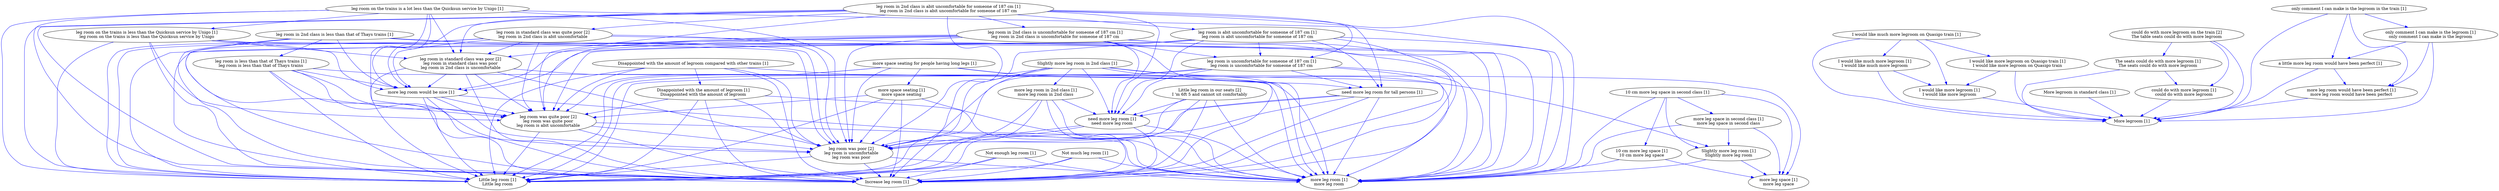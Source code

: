 digraph collapsedGraph {
"Little leg room in our seats [2]\nI 'm 6ft 5 and cannot sit comfortably""leg room was quite poor [2]\nleg room was quite poor\nleg room is abit uncomfortable""leg room was poor [2]\nleg room is uncomfortable\nleg room was poor""leg room in standard class was quite poor [2]\nleg room in 2nd class is abit uncomfortable""could do with more legroom on the train [2]\nThe table seats could do with more legroom""leg room in standard class was poor [2]\nleg room in standard class was poor\nleg room in 2nd class is uncomfortable""10 cm more leg space in second class [1]""more leg space in second class [1]\nmore leg space in second class""more leg space [1]\nmore leg space""10 cm more leg space [1]\n10 cm more leg space""Disappointed with the amount of legroom compared with other trains [1]""Disappointed with the amount of legroom [1]\nDisappointed with the amount of legroom""I would like much more legroom on Quasigo train [1]""I would like more legroom on Quasigo train [1]\nI would like more legroom on Quasigo train""I would like more legroom [1]\nI would like more legroom""I would like much more legroom [1]\nI would like much more legroom""Increase leg room [1]""Little leg room [1]\nLittle leg room""More legroom [1]""More legroom in standard class [1]""Not enough leg room [1]""Not much leg room [1]""Slightly more leg room in 2nd class [1]""more leg room in 2nd class [1]\nmore leg room in 2nd class""more leg room [1]\nmore leg room""Slightly more leg room [1]\nSlightly more leg room""The seats could do with more legroom [1]\nThe seats could do with more legroom""a little more leg room would have been perfect [1]""more leg room would have been perfect [1]\nmore leg room would have been perfect""could do with more legroom [1]\ncould do with more legroom""leg room in 2nd class is abit uncomfortable for someone of 187 cm [1]\nleg room in 2nd class is abit uncomfortable for someone of 187 cm""leg room is abit uncomfortable for someone of 187 cm [1]\nleg room is abit uncomfortable for someone of 187 cm""leg room is uncomfortable for someone of 187 cm [1]\nleg room is uncomfortable for someone of 187 cm""leg room in 2nd class is uncomfortable for someone of 187 cm [1]\nleg room in 2nd class is uncomfortable for someone of 187 cm""leg room in 2nd class is less than that of Thays trains [1]""leg room is less than that of Thays trains [1]\nleg room is less than that of Thays trains""leg room on the trains is a lot less than the Quicksun service by Unigo [1]""leg room on the trains is less than the Quicksun service by Unigo [1]\nleg room on the trains is less than the Quicksun service by Unigo""more leg room would be nice [1]""more space seating for people having long legs [1]""more space seating [1]\nmore space seating""need more leg room for tall persons [1]""need more leg room [1]\nneed more leg room""only comment I can make is the legroom in the train [1]""only comment I can make is the legroom [1]\nonly comment I can make is the legroom""Slightly more leg room [1]\nSlightly more leg room" -> "more leg space [1]\nmore leg space" [color=blue]
"leg room in standard class was poor [2]\nleg room in standard class was poor\nleg room in 2nd class is uncomfortable" -> "Little leg room [1]\nLittle leg room" [color=blue]
"Little leg room in our seats [2]\nI 'm 6ft 5 and cannot sit comfortably" -> "leg room was poor [2]\nleg room is uncomfortable\nleg room was poor" [color=blue]
"leg room in standard class was quite poor [2]\nleg room in 2nd class is abit uncomfortable" -> "leg room was poor [2]\nleg room is uncomfortable\nleg room was poor" [color=blue]
"leg room on the trains is a lot less than the Quicksun service by Unigo [1]" -> "leg room was quite poor [2]\nleg room was quite poor\nleg room is abit uncomfortable" [color=blue]
"more leg room would be nice [1]" -> "more leg room [1]\nmore leg room" [color=blue]
"I would like much more legroom on Quasigo train [1]" -> "More legroom [1]" [color=blue]
"could do with more legroom on the train [2]\nThe table seats could do with more legroom" -> "More legroom [1]" [color=blue]
"leg room in standard class was poor [2]\nleg room in standard class was poor\nleg room in 2nd class is uncomfortable" -> "more leg room would be nice [1]" [color=blue]
"leg room in 2nd class is less than that of Thays trains [1]" -> "more leg room [1]\nmore leg room" [color=blue]
"leg room in 2nd class is less than that of Thays trains [1]" -> "Increase leg room [1]" [color=blue]
"more leg room would be nice [1]" -> "Increase leg room [1]" [color=blue]
"leg room is abit uncomfortable for someone of 187 cm [1]\nleg room is abit uncomfortable for someone of 187 cm" -> "leg room was poor [2]\nleg room is uncomfortable\nleg room was poor" [color=blue]
"Not enough leg room [1]" -> "Increase leg room [1]" [color=blue]
"leg room in standard class was quite poor [2]\nleg room in 2nd class is abit uncomfortable" -> "more leg room [1]\nmore leg room" [color=blue]
"leg room was poor [2]\nleg room is uncomfortable\nleg room was poor" -> "Little leg room [1]\nLittle leg room" [color=blue]
"leg room in standard class was quite poor [2]\nleg room in 2nd class is abit uncomfortable" -> "Increase leg room [1]" [color=blue]
"leg room in 2nd class is less than that of Thays trains [1]" -> "more leg room would be nice [1]" [color=blue]
"Not much leg room [1]" -> "more leg room [1]\nmore leg room" [color=blue]
"leg room in standard class was poor [2]\nleg room in standard class was poor\nleg room in 2nd class is uncomfortable" -> "more leg room [1]\nmore leg room" [color=blue]
"leg room in 2nd class is uncomfortable for someone of 187 cm [1]\nleg room in 2nd class is uncomfortable for someone of 187 cm" -> "leg room was poor [2]\nleg room is uncomfortable\nleg room was poor" [color=blue]
"Not much leg room [1]" -> "Increase leg room [1]" [color=blue]
"leg room in standard class was poor [2]\nleg room in standard class was poor\nleg room in 2nd class is uncomfortable" -> "Increase leg room [1]" [color=blue]
"more leg room would be nice [1]" -> "leg room was poor [2]\nleg room is uncomfortable\nleg room was poor" [color=blue]
"leg room in 2nd class is uncomfortable for someone of 187 cm [1]\nleg room in 2nd class is uncomfortable for someone of 187 cm" -> "Little leg room [1]\nLittle leg room" [color=blue]
"more leg room would be nice [1]" -> "leg room was quite poor [2]\nleg room was quite poor\nleg room is abit uncomfortable" [color=blue]
"Disappointed with the amount of legroom [1]\nDisappointed with the amount of legroom" -> "leg room was poor [2]\nleg room is uncomfortable\nleg room was poor" [color=blue]
"Not enough leg room [1]" -> "more leg room [1]\nmore leg room" [color=blue]
"leg room is less than that of Thays trains [1]\nleg room is less than that of Thays trains" -> "leg room was poor [2]\nleg room is uncomfortable\nleg room was poor" [color=blue]
"I would like much more legroom [1]\nI would like much more legroom" -> "More legroom [1]" [color=blue]
"The seats could do with more legroom [1]\nThe seats could do with more legroom" -> "More legroom [1]" [color=blue]
"leg room is less than that of Thays trains [1]\nleg room is less than that of Thays trains" -> "leg room was quite poor [2]\nleg room was quite poor\nleg room is abit uncomfortable" [color=blue]
"leg room on the trains is a lot less than the Quicksun service by Unigo [1]" -> "leg room was poor [2]\nleg room is uncomfortable\nleg room was poor" [color=blue]
"Disappointed with the amount of legroom [1]\nDisappointed with the amount of legroom" -> "leg room was quite poor [2]\nleg room was quite poor\nleg room is abit uncomfortable" [color=blue]
"leg room was quite poor [2]\nleg room was quite poor\nleg room is abit uncomfortable" -> "Little leg room [1]\nLittle leg room" [color=blue]
"leg room was quite poor [2]\nleg room was quite poor\nleg room is abit uncomfortable" -> "leg room was poor [2]\nleg room is uncomfortable\nleg room was poor" [color=blue]
"leg room is less than that of Thays trains [1]\nleg room is less than that of Thays trains" -> "Little leg room [1]\nLittle leg room" [color=blue]
"leg room in standard class was quite poor [2]\nleg room in 2nd class is abit uncomfortable" -> "leg room was quite poor [2]\nleg room was quite poor\nleg room is abit uncomfortable" [color=blue]
"leg room in 2nd class is uncomfortable for someone of 187 cm [1]\nleg room in 2nd class is uncomfortable for someone of 187 cm" -> "need more leg room for tall persons [1]" [color=blue]
"Little leg room in our seats [2]\nI 'm 6ft 5 and cannot sit comfortably" -> "Little leg room [1]\nLittle leg room" [color=blue]
"leg room in 2nd class is uncomfortable for someone of 187 cm [1]\nleg room in 2nd class is uncomfortable for someone of 187 cm" -> "need more leg room [1]\nneed more leg room" [color=blue]
"leg room on the trains is a lot less than the Quicksun service by Unigo [1]" -> "Little leg room [1]\nLittle leg room" [color=blue]
"more leg room in 2nd class [1]\nmore leg room in 2nd class" -> "Increase leg room [1]" [color=blue]
"only comment I can make is the legroom [1]\nonly comment I can make is the legroom" -> "more leg room would have been perfect [1]\nmore leg room would have been perfect" [color=blue]
"10 cm more leg space [1]\n10 cm more leg space" -> "more leg room [1]\nmore leg room" [color=blue]
"leg room in 2nd class is less than that of Thays trains [1]" -> "leg room was poor [2]\nleg room is uncomfortable\nleg room was poor" [color=blue]
"need more leg room for tall persons [1]" -> "Increase leg room [1]" [color=blue]
"leg room on the trains is a lot less than the Quicksun service by Unigo [1]" -> "more leg room [1]\nmore leg room" [color=blue]
"need more leg room for tall persons [1]" -> "more leg room [1]\nmore leg room" [color=blue]
"leg room in 2nd class is less than that of Thays trains [1]" -> "leg room was quite poor [2]\nleg room was quite poor\nleg room is abit uncomfortable" [color=blue]
"leg room on the trains is a lot less than the Quicksun service by Unigo [1]" -> "Increase leg room [1]" [color=blue]
"leg room is abit uncomfortable for someone of 187 cm [1]\nleg room is abit uncomfortable for someone of 187 cm" -> "Little leg room [1]\nLittle leg room" [color=blue]
"leg room in 2nd class is less than that of Thays trains [1]" -> "Little leg room [1]\nLittle leg room" [color=blue]
"I would like more legroom [1]\nI would like more legroom" -> "More legroom [1]" [color=blue]
"Disappointed with the amount of legroom compared with other trains [1]" -> "leg room was quite poor [2]\nleg room was quite poor\nleg room is abit uncomfortable" [color=blue]
"leg room on the trains is a lot less than the Quicksun service by Unigo [1]" -> "more leg room would be nice [1]" [color=blue]
"Disappointed with the amount of legroom compared with other trains [1]" -> "leg room was poor [2]\nleg room is uncomfortable\nleg room was poor" [color=blue]
"10 cm more leg space in second class [1]" -> "more leg room [1]\nmore leg room" [color=blue]
"more space seating [1]\nmore space seating" -> "Increase leg room [1]" [color=blue]
"only comment I can make is the legroom [1]\nonly comment I can make is the legroom" -> "More legroom [1]" [color=blue]
"leg room is abit uncomfortable for someone of 187 cm [1]\nleg room is abit uncomfortable for someone of 187 cm" -> "leg room was quite poor [2]\nleg room was quite poor\nleg room is abit uncomfortable" [color=blue]
"The seats could do with more legroom [1]\nThe seats could do with more legroom" -> "could do with more legroom [1]\ncould do with more legroom" [color=blue]
"Little leg room in our seats [2]\nI 'm 6ft 5 and cannot sit comfortably" -> "more leg room [1]\nmore leg room" [color=blue]
"more space seating [1]\nmore space seating" -> "more leg room [1]\nmore leg room" [color=blue]
"Little leg room in our seats [2]\nI 'm 6ft 5 and cannot sit comfortably" -> "Increase leg room [1]" [color=blue]
"leg room is abit uncomfortable for someone of 187 cm [1]\nleg room is abit uncomfortable for someone of 187 cm" -> "more leg room would be nice [1]" [color=blue]
"only comment I can make is the legroom [1]\nonly comment I can make is the legroom" -> "a little more leg room would have been perfect [1]" [color=blue]
"Not much leg room [1]" -> "Little leg room [1]\nLittle leg room" [color=blue]
"more leg room would have been perfect [1]\nmore leg room would have been perfect" -> "More legroom [1]" [color=blue]
"leg room on the trains is a lot less than the Quicksun service by Unigo [1]" -> "leg room in standard class was poor [2]\nleg room in standard class was poor\nleg room in 2nd class is uncomfortable" [color=blue]
"Not enough leg room [1]" -> "Little leg room [1]\nLittle leg room" [color=blue]
"leg room was poor [2]\nleg room is uncomfortable\nleg room was poor" -> "Increase leg room [1]" [color=blue]
"leg room was poor [2]\nleg room is uncomfortable\nleg room was poor" -> "more leg room [1]\nmore leg room" [color=blue]
"leg room on the trains is less than the Quicksun service by Unigo [1]\nleg room on the trains is less than the Quicksun service by Unigo" -> "leg room was quite poor [2]\nleg room was quite poor\nleg room is abit uncomfortable" [color=blue]
"leg room in standard class was quite poor [2]\nleg room in 2nd class is abit uncomfortable" -> "Little leg room [1]\nLittle leg room" [color=blue]
"leg room is abit uncomfortable for someone of 187 cm [1]\nleg room is abit uncomfortable for someone of 187 cm" -> "more leg room [1]\nmore leg room" [color=blue]
"only comment I can make is the legroom in the train [1]" -> "More legroom [1]" [color=blue]
"leg room in standard class was poor [2]\nleg room in standard class was poor\nleg room in 2nd class is uncomfortable" -> "leg room was poor [2]\nleg room is uncomfortable\nleg room was poor" [color=blue]
"leg room is abit uncomfortable for someone of 187 cm [1]\nleg room is abit uncomfortable for someone of 187 cm" -> "Increase leg room [1]" [color=blue]
"Slightly more leg room in 2nd class [1]" -> "Increase leg room [1]" [color=blue]
"more space seating [1]\nmore space seating" -> "leg room was quite poor [2]\nleg room was quite poor\nleg room is abit uncomfortable" [color=blue]
"more space seating for people having long legs [1]" -> "leg room was quite poor [2]\nleg room was quite poor\nleg room is abit uncomfortable" [color=blue]
"leg room on the trains is less than the Quicksun service by Unigo [1]\nleg room on the trains is less than the Quicksun service by Unigo" -> "Little leg room [1]\nLittle leg room" [color=blue]
"more space seating [1]\nmore space seating" -> "leg room was poor [2]\nleg room is uncomfortable\nleg room was poor" [color=blue]
"leg room on the trains is less than the Quicksun service by Unigo [1]\nleg room on the trains is less than the Quicksun service by Unigo" -> "leg room was poor [2]\nleg room is uncomfortable\nleg room was poor" [color=blue]
"could do with more legroom on the train [2]\nThe table seats could do with more legroom" -> "The seats could do with more legroom [1]\nThe seats could do with more legroom" [color=blue]
"Slightly more leg room in 2nd class [1]" -> "leg room was poor [2]\nleg room is uncomfortable\nleg room was poor" [color=blue]
"need more leg room [1]\nneed more leg room" -> "Increase leg room [1]" [color=blue]
"leg room in 2nd class is abit uncomfortable for someone of 187 cm [1]\nleg room in 2nd class is abit uncomfortable for someone of 187 cm" -> "leg room was poor [2]\nleg room is uncomfortable\nleg room was poor" [color=blue]
"leg room in standard class was quite poor [2]\nleg room in 2nd class is abit uncomfortable" -> "more leg room would be nice [1]" [color=blue]
"need more leg room [1]\nneed more leg room" -> "more leg room [1]\nmore leg room" [color=blue]
"could do with more legroom on the train [2]\nThe table seats could do with more legroom" -> "could do with more legroom [1]\ncould do with more legroom" [color=blue]
"leg room in standard class was quite poor [2]\nleg room in 2nd class is abit uncomfortable" -> "leg room in standard class was poor [2]\nleg room in standard class was poor\nleg room in 2nd class is uncomfortable" [color=blue]
"Slightly more leg room in 2nd class [1]" -> "need more leg room [1]\nneed more leg room" [color=blue]
"leg room in 2nd class is uncomfortable for someone of 187 cm [1]\nleg room in 2nd class is uncomfortable for someone of 187 cm" -> "more leg room [1]\nmore leg room" [color=blue]
"leg room in 2nd class is uncomfortable for someone of 187 cm [1]\nleg room in 2nd class is uncomfortable for someone of 187 cm" -> "Increase leg room [1]" [color=blue]
"more space seating for people having long legs [1]" -> "leg room was poor [2]\nleg room is uncomfortable\nleg room was poor" [color=blue]
"more space seating [1]\nmore space seating" -> "Little leg room [1]\nLittle leg room" [color=blue]
"need more leg room for tall persons [1]" -> "leg room was poor [2]\nleg room is uncomfortable\nleg room was poor" [color=blue]
"more space seating for people having long legs [1]" -> "Increase leg room [1]" [color=blue]
"leg room is uncomfortable for someone of 187 cm [1]\nleg room is uncomfortable for someone of 187 cm" -> "Increase leg room [1]" [color=blue]
"more leg room in 2nd class [1]\nmore leg room in 2nd class" -> "leg room was poor [2]\nleg room is uncomfortable\nleg room was poor" [color=blue]
"Little leg room in our seats [2]\nI 'm 6ft 5 and cannot sit comfortably" -> "need more leg room [1]\nneed more leg room" [color=blue]
"more space seating for people having long legs [1]" -> "more leg room [1]\nmore leg room" [color=blue]
"leg room is uncomfortable for someone of 187 cm [1]\nleg room is uncomfortable for someone of 187 cm" -> "more leg room [1]\nmore leg room" [color=blue]
"leg room is uncomfortable for someone of 187 cm [1]\nleg room is uncomfortable for someone of 187 cm" -> "leg room was poor [2]\nleg room is uncomfortable\nleg room was poor" [color=blue]
"Slightly more leg room in 2nd class [1]" -> "Little leg room [1]\nLittle leg room" [color=blue]
"need more leg room for tall persons [1]" -> "Little leg room [1]\nLittle leg room" [color=blue]
"more leg space in second class [1]\nmore leg space in second class" -> "more leg room [1]\nmore leg room" [color=blue]
"leg room was quite poor [2]\nleg room was quite poor\nleg room is abit uncomfortable" -> "more leg room [1]\nmore leg room" [color=blue]
"leg room was quite poor [2]\nleg room was quite poor\nleg room is abit uncomfortable" -> "Increase leg room [1]" [color=blue]
"more leg room in 2nd class [1]\nmore leg room in 2nd class" -> "need more leg room [1]\nneed more leg room" [color=blue]
"more leg room would be nice [1]" -> "Little leg room [1]\nLittle leg room" [color=blue]
"leg room is uncomfortable for someone of 187 cm [1]\nleg room is uncomfortable for someone of 187 cm" -> "Little leg room [1]\nLittle leg room" [color=blue]
"I would like more legroom on Quasigo train [1]\nI would like more legroom on Quasigo train" -> "More legroom [1]" [color=blue]
"more space seating for people having long legs [1]" -> "Little leg room [1]\nLittle leg room" [color=blue]
"leg room on the trains is less than the Quicksun service by Unigo [1]\nleg room on the trains is less than the Quicksun service by Unigo" -> "leg room in standard class was poor [2]\nleg room in standard class was poor\nleg room in 2nd class is uncomfortable" [color=blue]
"more leg room in 2nd class [1]\nmore leg room in 2nd class" -> "Little leg room [1]\nLittle leg room" [color=blue]
"leg room is uncomfortable for someone of 187 cm [1]\nleg room is uncomfortable for someone of 187 cm" -> "need more leg room [1]\nneed more leg room" [color=blue]
"leg room is uncomfortable for someone of 187 cm [1]\nleg room is uncomfortable for someone of 187 cm" -> "need more leg room for tall persons [1]" [color=blue]
"could do with more legroom [1]\ncould do with more legroom" -> "More legroom [1]" [color=blue]
"leg room in 2nd class is abit uncomfortable for someone of 187 cm [1]\nleg room in 2nd class is abit uncomfortable for someone of 187 cm" -> "Little leg room [1]\nLittle leg room" [color=blue]
"leg room in 2nd class is abit uncomfortable for someone of 187 cm [1]\nleg room in 2nd class is abit uncomfortable for someone of 187 cm" -> "leg room in standard class was quite poor [2]\nleg room in 2nd class is abit uncomfortable" [color=blue]
"leg room is less than that of Thays trains [1]\nleg room is less than that of Thays trains" -> "more leg room would be nice [1]" [color=blue]
"leg room on the trains is less than the Quicksun service by Unigo [1]\nleg room on the trains is less than the Quicksun service by Unigo" -> "more leg room [1]\nmore leg room" [color=blue]
"only comment I can make is the legroom in the train [1]" -> "more leg room would have been perfect [1]\nmore leg room would have been perfect" [color=blue]
"leg room on the trains is less than the Quicksun service by Unigo [1]\nleg room on the trains is less than the Quicksun service by Unigo" -> "Increase leg room [1]" [color=blue]
"leg room in 2nd class is abit uncomfortable for someone of 187 cm [1]\nleg room in 2nd class is abit uncomfortable for someone of 187 cm" -> "Increase leg room [1]" [color=blue]
"need more leg room [1]\nneed more leg room" -> "leg room was poor [2]\nleg room is uncomfortable\nleg room was poor" [color=blue]
"10 cm more leg space in second class [1]" -> "Slightly more leg room [1]\nSlightly more leg room" [color=blue]
"leg room is less than that of Thays trains [1]\nleg room is less than that of Thays trains" -> "Increase leg room [1]" [color=blue]
"need more leg room [1]\nneed more leg room" -> "Little leg room [1]\nLittle leg room" [color=blue]
"leg room in 2nd class is abit uncomfortable for someone of 187 cm [1]\nleg room in 2nd class is abit uncomfortable for someone of 187 cm" -> "more leg room [1]\nmore leg room" [color=blue]
"leg room is less than that of Thays trains [1]\nleg room is less than that of Thays trains" -> "more leg room [1]\nmore leg room" [color=blue]
"leg room on the trains is less than the Quicksun service by Unigo [1]\nleg room on the trains is less than the Quicksun service by Unigo" -> "more leg room would be nice [1]" [color=blue]
"only comment I can make is the legroom in the train [1]" -> "a little more leg room would have been perfect [1]" [color=blue]
"a little more leg room would have been perfect [1]" -> "More legroom [1]" [color=blue]
"leg room in 2nd class is abit uncomfortable for someone of 187 cm [1]\nleg room in 2nd class is abit uncomfortable for someone of 187 cm" -> "leg room was quite poor [2]\nleg room was quite poor\nleg room is abit uncomfortable" [color=blue]
"more leg space in second class [1]\nmore leg space in second class" -> "Slightly more leg room [1]\nSlightly more leg room" [color=blue]
"leg room in 2nd class is abit uncomfortable for someone of 187 cm [1]\nleg room in 2nd class is abit uncomfortable for someone of 187 cm" -> "more leg room would be nice [1]" [color=blue]
"leg room in 2nd class is abit uncomfortable for someone of 187 cm [1]\nleg room in 2nd class is abit uncomfortable for someone of 187 cm" -> "leg room in standard class was poor [2]\nleg room in standard class was poor\nleg room in 2nd class is uncomfortable" [color=blue]
"10 cm more leg space in second class [1]" -> "more leg space in second class [1]\nmore leg space in second class" [color=blue]
"more leg space in second class [1]\nmore leg space in second class" -> "more leg space [1]\nmore leg space" [color=blue]
"10 cm more leg space in second class [1]" -> "10 cm more leg space [1]\n10 cm more leg space" [color=blue]
"10 cm more leg space [1]\n10 cm more leg space" -> "more leg space [1]\nmore leg space" [color=blue]
"10 cm more leg space in second class [1]" -> "more leg space [1]\nmore leg space" [color=blue]
"Disappointed with the amount of legroom compared with other trains [1]" -> "Disappointed with the amount of legroom [1]\nDisappointed with the amount of legroom" [color=blue]
"I would like much more legroom on Quasigo train [1]" -> "I would like more legroom on Quasigo train [1]\nI would like more legroom on Quasigo train" [color=blue]
"I would like more legroom on Quasigo train [1]\nI would like more legroom on Quasigo train" -> "I would like more legroom [1]\nI would like more legroom" [color=blue]
"I would like much more legroom on Quasigo train [1]" -> "I would like much more legroom [1]\nI would like much more legroom" [color=blue]
"I would like much more legroom [1]\nI would like much more legroom" -> "I would like more legroom [1]\nI would like more legroom" [color=blue]
"I would like much more legroom on Quasigo train [1]" -> "I would like more legroom [1]\nI would like more legroom" [color=blue]
"More legroom in standard class [1]" -> "More legroom [1]" [color=blue]
"Slightly more leg room in 2nd class [1]" -> "more leg room in 2nd class [1]\nmore leg room in 2nd class" [color=blue]
"more leg room in 2nd class [1]\nmore leg room in 2nd class" -> "more leg room [1]\nmore leg room" [color=blue]
"Slightly more leg room in 2nd class [1]" -> "Slightly more leg room [1]\nSlightly more leg room" [color=blue]
"Slightly more leg room [1]\nSlightly more leg room" -> "more leg room [1]\nmore leg room" [color=blue]
"Slightly more leg room in 2nd class [1]" -> "more leg room [1]\nmore leg room" [color=blue]
"a little more leg room would have been perfect [1]" -> "more leg room would have been perfect [1]\nmore leg room would have been perfect" [color=blue]
"leg room in 2nd class is abit uncomfortable for someone of 187 cm [1]\nleg room in 2nd class is abit uncomfortable for someone of 187 cm" -> "leg room is abit uncomfortable for someone of 187 cm [1]\nleg room is abit uncomfortable for someone of 187 cm" [color=blue]
"leg room is abit uncomfortable for someone of 187 cm [1]\nleg room is abit uncomfortable for someone of 187 cm" -> "leg room is uncomfortable for someone of 187 cm [1]\nleg room is uncomfortable for someone of 187 cm" [color=blue]
"leg room in 2nd class is abit uncomfortable for someone of 187 cm [1]\nleg room in 2nd class is abit uncomfortable for someone of 187 cm" -> "leg room in 2nd class is uncomfortable for someone of 187 cm [1]\nleg room in 2nd class is uncomfortable for someone of 187 cm" [color=blue]
"leg room in 2nd class is uncomfortable for someone of 187 cm [1]\nleg room in 2nd class is uncomfortable for someone of 187 cm" -> "leg room is uncomfortable for someone of 187 cm [1]\nleg room is uncomfortable for someone of 187 cm" [color=blue]
"leg room in 2nd class is abit uncomfortable for someone of 187 cm [1]\nleg room in 2nd class is abit uncomfortable for someone of 187 cm" -> "leg room is uncomfortable for someone of 187 cm [1]\nleg room is uncomfortable for someone of 187 cm" [color=blue]
"leg room in 2nd class is less than that of Thays trains [1]" -> "leg room is less than that of Thays trains [1]\nleg room is less than that of Thays trains" [color=blue]
"leg room on the trains is a lot less than the Quicksun service by Unigo [1]" -> "leg room on the trains is less than the Quicksun service by Unigo [1]\nleg room on the trains is less than the Quicksun service by Unigo" [color=blue]
"more space seating for people having long legs [1]" -> "more space seating [1]\nmore space seating" [color=blue]
"need more leg room for tall persons [1]" -> "need more leg room [1]\nneed more leg room" [color=blue]
"only comment I can make is the legroom in the train [1]" -> "only comment I can make is the legroom [1]\nonly comment I can make is the legroom" [color=blue]
"Disappointed with the amount of legroom compared with other trains [1]" -> "Increase leg room [1]" [color=blue]
"Disappointed with the amount of legroom compared with other trains [1]" -> "Little leg room [1]\nLittle leg room" [color=blue]
"Disappointed with the amount of legroom compared with other trains [1]" -> "more leg room [1]\nmore leg room" [color=blue]
"Disappointed with the amount of legroom [1]\nDisappointed with the amount of legroom" -> "Increase leg room [1]" [color=blue]
"Disappointed with the amount of legroom [1]\nDisappointed with the amount of legroom" -> "Little leg room [1]\nLittle leg room" [color=blue]
"Disappointed with the amount of legroom [1]\nDisappointed with the amount of legroom" -> "more leg room [1]\nmore leg room" [color=blue]
"Slightly more leg room in 2nd class [1]" -> "more leg space [1]\nmore leg space" [color=blue]
"leg room in 2nd class is abit uncomfortable for someone of 187 cm [1]\nleg room in 2nd class is abit uncomfortable for someone of 187 cm" -> "need more leg room for tall persons [1]" [color=blue]
"leg room in 2nd class is abit uncomfortable for someone of 187 cm [1]\nleg room in 2nd class is abit uncomfortable for someone of 187 cm" -> "need more leg room [1]\nneed more leg room" [color=blue]
"leg room is abit uncomfortable for someone of 187 cm [1]\nleg room is abit uncomfortable for someone of 187 cm" -> "need more leg room for tall persons [1]" [color=blue]
"leg room is abit uncomfortable for someone of 187 cm [1]\nleg room is abit uncomfortable for someone of 187 cm" -> "need more leg room [1]\nneed more leg room" [color=blue]
"leg room in standard class was poor [2]\nleg room in standard class was poor\nleg room in 2nd class is uncomfortable" -> "leg room was quite poor [2]\nleg room was quite poor\nleg room is abit uncomfortable" [color=blue]
"leg room in 2nd class is uncomfortable for someone of 187 cm [1]\nleg room in 2nd class is uncomfortable for someone of 187 cm" -> "leg room in standard class was poor [2]\nleg room in standard class was poor\nleg room in 2nd class is uncomfortable" [color=blue]
"leg room in 2nd class is uncomfortable for someone of 187 cm [1]\nleg room in 2nd class is uncomfortable for someone of 187 cm" -> "leg room was quite poor [2]\nleg room was quite poor\nleg room is abit uncomfortable" [color=blue]
"leg room in 2nd class is uncomfortable for someone of 187 cm [1]\nleg room in 2nd class is uncomfortable for someone of 187 cm" -> "more leg room would be nice [1]" [color=blue]
}